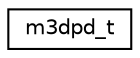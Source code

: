 digraph "Graphical Class Hierarchy"
{
 // LATEX_PDF_SIZE
  edge [fontname="Helvetica",fontsize="10",labelfontname="Helvetica",labelfontsize="10"];
  node [fontname="Helvetica",fontsize="10",shape=record];
  rankdir="LR";
  Node0 [label="m3dpd_t",height=0.2,width=0.4,color="black", fillcolor="white", style="filled",URL="$structm3dpd__t.html",tooltip=" "];
}
